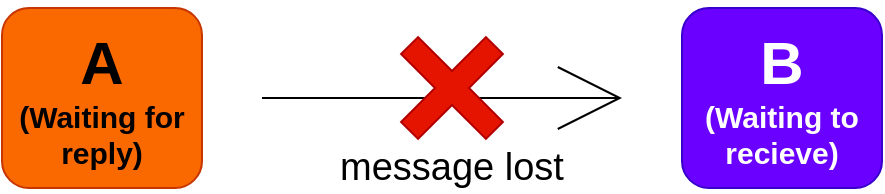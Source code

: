 <mxfile>
    <diagram id="JsPBUQ6eWbENOsQ6jkWA" name="Page-1">
        <mxGraphModel dx="711" dy="1015" grid="1" gridSize="10" guides="1" tooltips="1" connect="1" arrows="1" fold="1" page="1" pageScale="1" pageWidth="850" pageHeight="1100" math="0" shadow="0">
            <root>
                <mxCell id="0"/>
                <mxCell id="1" parent="0"/>
                <mxCell id="7" value="" style="edgeStyle=orthogonalEdgeStyle;rounded=0;orthogonalLoop=1;jettySize=auto;html=1;endArrow=open;endFill=0;endSize=30;labelBackgroundColor=none;" edge="1" parent="1">
                    <mxGeometry y="35" relative="1" as="geometry">
                        <mxPoint x="140" y="55" as="sourcePoint"/>
                        <mxPoint x="320" y="55" as="targetPoint"/>
                        <mxPoint as="offset"/>
                    </mxGeometry>
                </mxCell>
                <mxCell id="3" value="&lt;font&gt;&lt;span style=&quot;font-size: 30px&quot;&gt;A&lt;/span&gt;&lt;br&gt;&lt;font style=&quot;font-size: 15px&quot;&gt;(Waiting for reply)&lt;/font&gt;&lt;br&gt;&lt;/font&gt;" style="rounded=1;whiteSpace=wrap;html=1;fillColor=#fa6800;strokeColor=#C73500;fontColor=#000000;fontStyle=1" vertex="1" parent="1">
                    <mxGeometry x="10" y="10" width="100" height="90" as="geometry"/>
                </mxCell>
                <mxCell id="6" value="&lt;font&gt;&lt;span style=&quot;font-size: 30px&quot;&gt;B&lt;/span&gt;&lt;br&gt;&lt;font style=&quot;font-size: 15px&quot;&gt;(Waiting to recieve)&lt;/font&gt;&lt;br&gt;&lt;/font&gt;" style="rounded=1;whiteSpace=wrap;html=1;fillColor=#6a00ff;strokeColor=#3700CC;fontColor=#ffffff;fontStyle=1" vertex="1" parent="1">
                    <mxGeometry x="350" y="10" width="100" height="90" as="geometry"/>
                </mxCell>
                <mxCell id="9" value="" style="shape=cross;whiteSpace=wrap;html=1;rotation=-45;fillColor=#e51400;strokeColor=#B20000;fontColor=#ffffff;" vertex="1" parent="1">
                    <mxGeometry x="205" y="20" width="60" height="60" as="geometry"/>
                </mxCell>
                <mxCell id="11" value="message lost" style="text;html=1;strokeColor=none;fillColor=none;align=center;verticalAlign=middle;whiteSpace=wrap;rounded=0;fontSize=19;" vertex="1" parent="1">
                    <mxGeometry x="170" y="80" width="130" height="20" as="geometry"/>
                </mxCell>
            </root>
        </mxGraphModel>
    </diagram>
</mxfile>